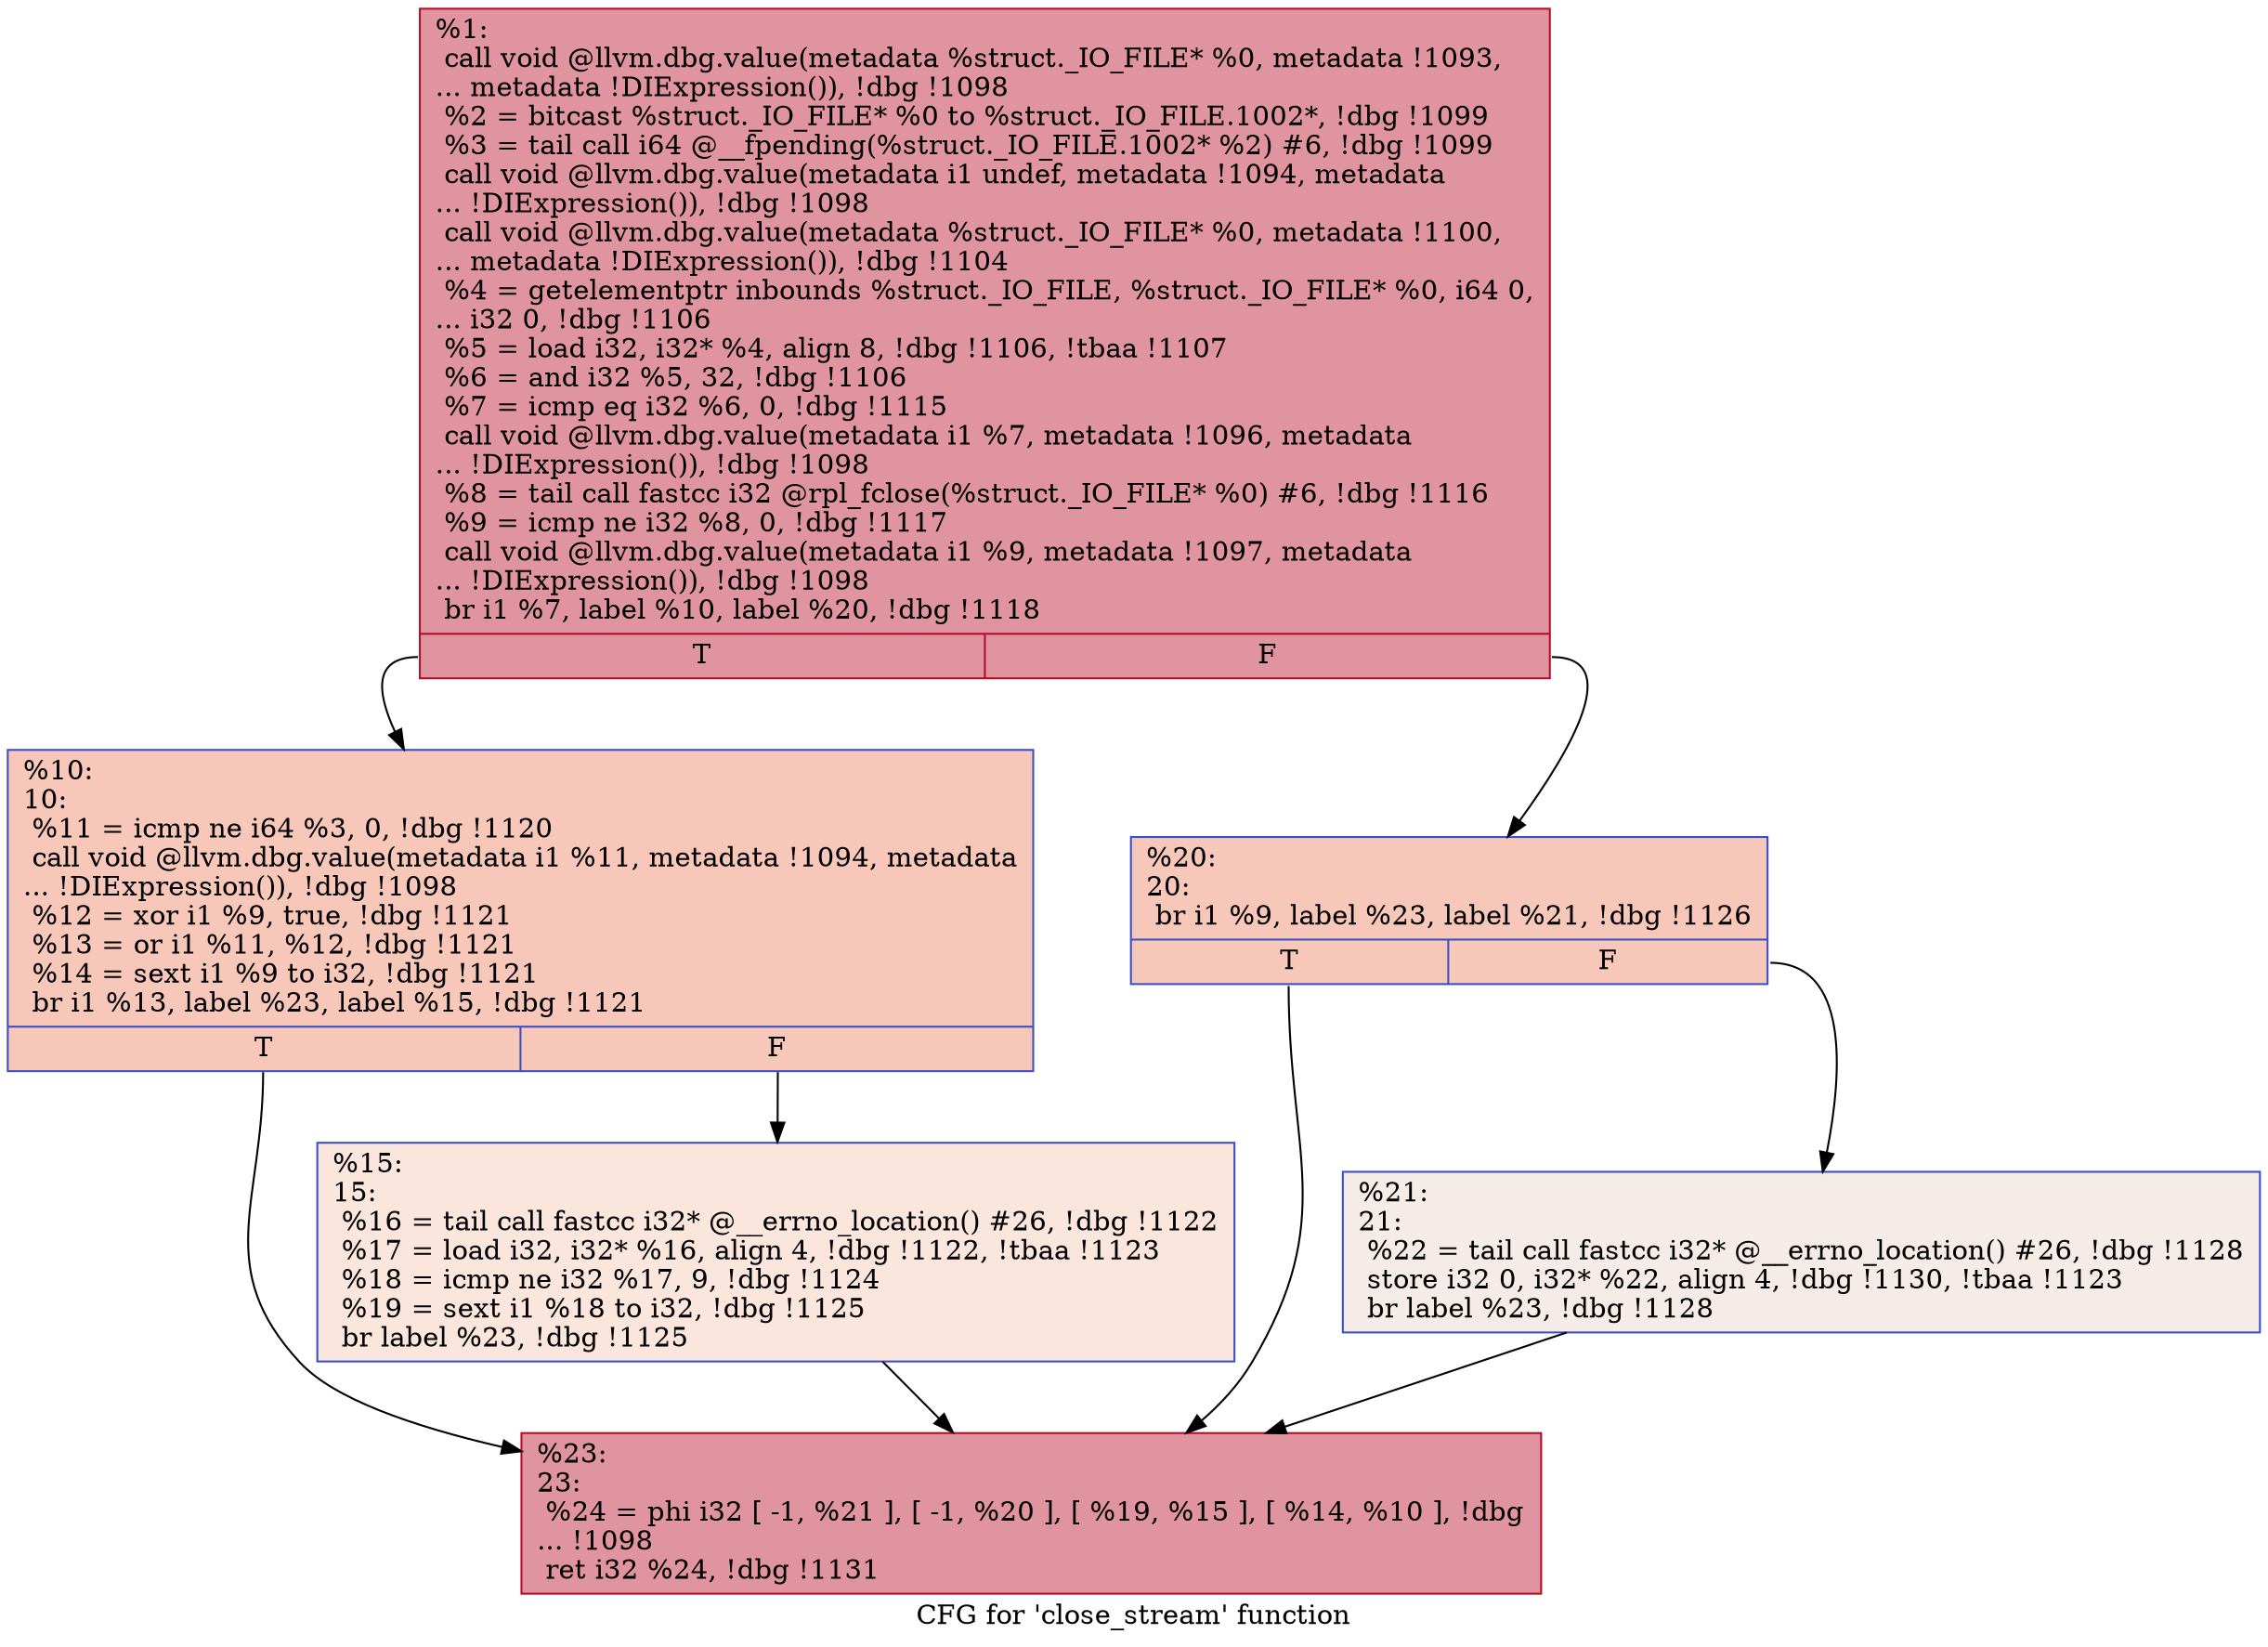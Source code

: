 digraph "CFG for 'close_stream' function" {
	label="CFG for 'close_stream' function";

	Node0x23d8970 [shape=record,color="#b70d28ff", style=filled, fillcolor="#b70d2870",label="{%1:\l  call void @llvm.dbg.value(metadata %struct._IO_FILE* %0, metadata !1093,\l... metadata !DIExpression()), !dbg !1098\l  %2 = bitcast %struct._IO_FILE* %0 to %struct._IO_FILE.1002*, !dbg !1099\l  %3 = tail call i64 @__fpending(%struct._IO_FILE.1002* %2) #6, !dbg !1099\l  call void @llvm.dbg.value(metadata i1 undef, metadata !1094, metadata\l... !DIExpression()), !dbg !1098\l  call void @llvm.dbg.value(metadata %struct._IO_FILE* %0, metadata !1100,\l... metadata !DIExpression()), !dbg !1104\l  %4 = getelementptr inbounds %struct._IO_FILE, %struct._IO_FILE* %0, i64 0,\l... i32 0, !dbg !1106\l  %5 = load i32, i32* %4, align 8, !dbg !1106, !tbaa !1107\l  %6 = and i32 %5, 32, !dbg !1106\l  %7 = icmp eq i32 %6, 0, !dbg !1115\l  call void @llvm.dbg.value(metadata i1 %7, metadata !1096, metadata\l... !DIExpression()), !dbg !1098\l  %8 = tail call fastcc i32 @rpl_fclose(%struct._IO_FILE* %0) #6, !dbg !1116\l  %9 = icmp ne i32 %8, 0, !dbg !1117\l  call void @llvm.dbg.value(metadata i1 %9, metadata !1097, metadata\l... !DIExpression()), !dbg !1098\l  br i1 %7, label %10, label %20, !dbg !1118\l|{<s0>T|<s1>F}}"];
	Node0x23d8970:s0 -> Node0x23adaf0;
	Node0x23d8970:s1 -> Node0x23adb90;
	Node0x23adaf0 [shape=record,color="#3d50c3ff", style=filled, fillcolor="#ec7f6370",label="{%10:\l10:                                               \l  %11 = icmp ne i64 %3, 0, !dbg !1120\l  call void @llvm.dbg.value(metadata i1 %11, metadata !1094, metadata\l... !DIExpression()), !dbg !1098\l  %12 = xor i1 %9, true, !dbg !1121\l  %13 = or i1 %11, %12, !dbg !1121\l  %14 = sext i1 %9 to i32, !dbg !1121\l  br i1 %13, label %23, label %15, !dbg !1121\l|{<s0>T|<s1>F}}"];
	Node0x23adaf0:s0 -> Node0x23adc30;
	Node0x23adaf0:s1 -> Node0x23adb40;
	Node0x23adb40 [shape=record,color="#3d50c3ff", style=filled, fillcolor="#f3c7b170",label="{%15:\l15:                                               \l  %16 = tail call fastcc i32* @__errno_location() #26, !dbg !1122\l  %17 = load i32, i32* %16, align 4, !dbg !1122, !tbaa !1123\l  %18 = icmp ne i32 %17, 9, !dbg !1124\l  %19 = sext i1 %18 to i32, !dbg !1125\l  br label %23, !dbg !1125\l}"];
	Node0x23adb40 -> Node0x23adc30;
	Node0x23adb90 [shape=record,color="#3d50c3ff", style=filled, fillcolor="#ec7f6370",label="{%20:\l20:                                               \l  br i1 %9, label %23, label %21, !dbg !1126\l|{<s0>T|<s1>F}}"];
	Node0x23adb90:s0 -> Node0x23adc30;
	Node0x23adb90:s1 -> Node0x23adbe0;
	Node0x23adbe0 [shape=record,color="#3d50c3ff", style=filled, fillcolor="#ead5c970",label="{%21:\l21:                                               \l  %22 = tail call fastcc i32* @__errno_location() #26, !dbg !1128\l  store i32 0, i32* %22, align 4, !dbg !1130, !tbaa !1123\l  br label %23, !dbg !1128\l}"];
	Node0x23adbe0 -> Node0x23adc30;
	Node0x23adc30 [shape=record,color="#b70d28ff", style=filled, fillcolor="#b70d2870",label="{%23:\l23:                                               \l  %24 = phi i32 [ -1, %21 ], [ -1, %20 ], [ %19, %15 ], [ %14, %10 ], !dbg\l... !1098\l  ret i32 %24, !dbg !1131\l}"];
}
